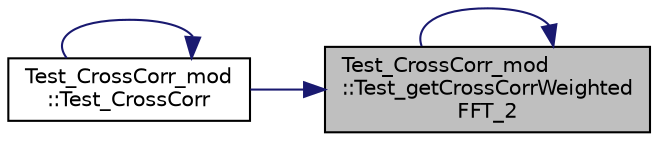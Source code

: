 digraph "Test_CrossCorr_mod::Test_getCrossCorrWeightedFFT_2"
{
 // LATEX_PDF_SIZE
  edge [fontname="Helvetica",fontsize="10",labelfontname="Helvetica",labelfontsize="10"];
  node [fontname="Helvetica",fontsize="10",shape=record];
  rankdir="RL";
  Node1 [label="Test_CrossCorr_mod\l::Test_getCrossCorrWeighted\lFFT_2",height=0.2,width=0.4,color="black", fillcolor="grey75", style="filled", fontcolor="black",tooltip=" "];
  Node1 -> Node2 [dir="back",color="midnightblue",fontsize="10",style="solid",fontname="Helvetica"];
  Node2 [label="Test_CrossCorr_mod\l::Test_CrossCorr",height=0.2,width=0.4,color="black", fillcolor="white", style="filled",URL="$namespaceTest__CrossCorr__mod.html#a88d129ffd4eb2259f1ab38b5429e0b59",tooltip=" "];
  Node2 -> Node2 [dir="back",color="midnightblue",fontsize="10",style="solid",fontname="Helvetica"];
  Node1 -> Node1 [dir="back",color="midnightblue",fontsize="10",style="solid",fontname="Helvetica"];
}
